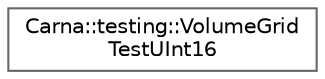 digraph "Graphical Class Hierarchy"
{
 // LATEX_PDF_SIZE
  bgcolor="transparent";
  edge [fontname=Helvetica,fontsize=10,labelfontname=Helvetica,labelfontsize=10];
  node [fontname=Helvetica,fontsize=10,shape=box,height=0.2,width=0.4];
  rankdir="LR";
  Node0 [id="Node000000",label="Carna::testing::VolumeGrid\lTestUInt16",height=0.2,width=0.4,color="grey40", fillcolor="white", style="filled",URL="$classCarna_1_1testing_1_1VolumeGridTestUInt16.html",tooltip="Module-tests of the Carna::base::VolumeGrid class."];
}
